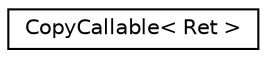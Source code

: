digraph "Graphical Class Hierarchy"
{
  edge [fontname="Helvetica",fontsize="10",labelfontname="Helvetica",labelfontsize="10"];
  node [fontname="Helvetica",fontsize="10",shape=record];
  rankdir="LR";
  Node0 [label="CopyCallable\< Ret \>",height=0.2,width=0.4,color="black", fillcolor="white", style="filled",URL="$struct_copy_callable.html"];
}
